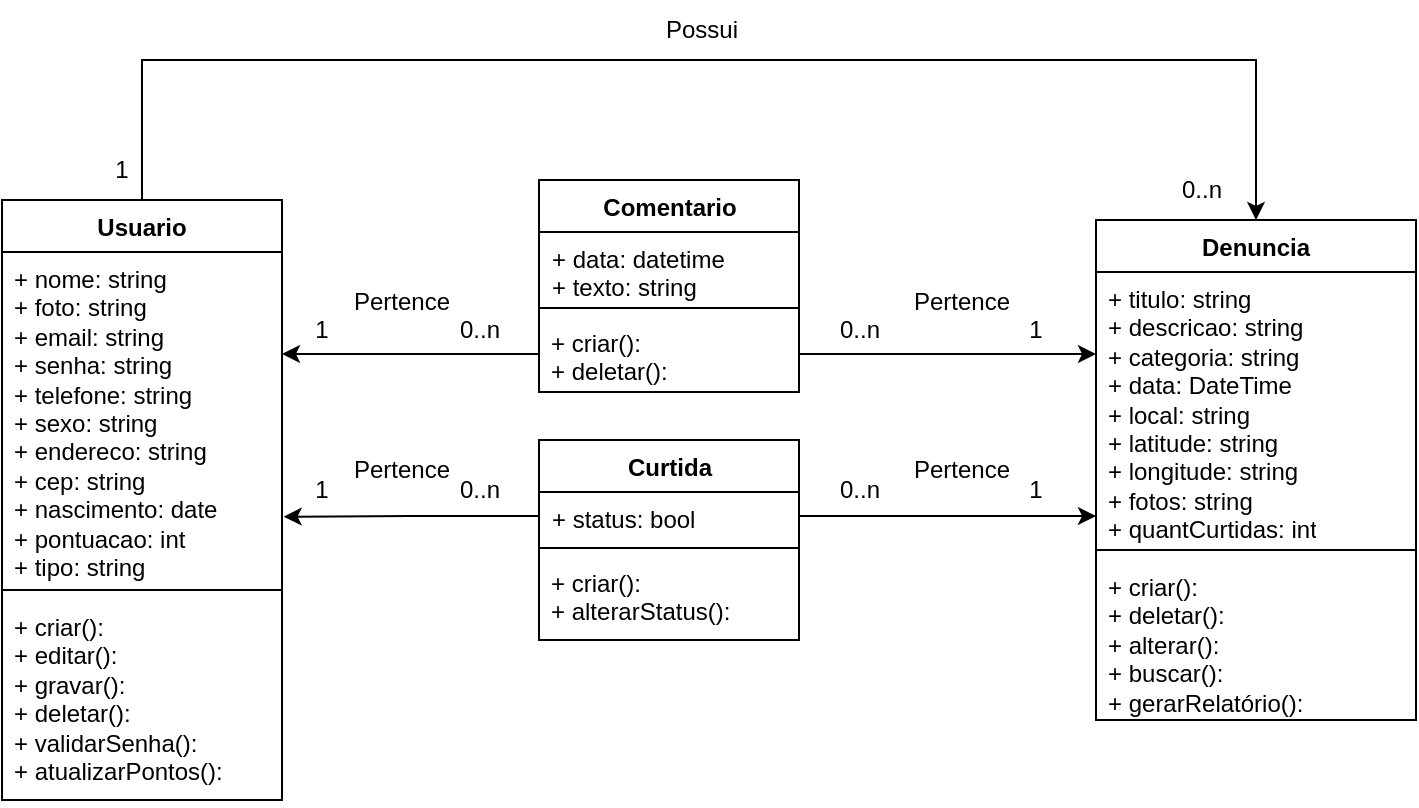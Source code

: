 <mxfile version="24.4.0" type="device">
  <diagram name="Página-1" id="5RVed3y4hSYuZmyaZZXw">
    <mxGraphModel dx="1434" dy="836" grid="1" gridSize="10" guides="1" tooltips="1" connect="1" arrows="1" fold="1" page="1" pageScale="1" pageWidth="827" pageHeight="1169" math="0" shadow="0">
      <root>
        <mxCell id="0" />
        <mxCell id="1" parent="0" />
        <mxCell id="QjswOWy8ObnYDPO3Suas-1" value="Usuario" style="swimlane;fontStyle=1;align=center;verticalAlign=top;childLayout=stackLayout;horizontal=1;startSize=26;horizontalStack=0;resizeParent=1;resizeParentMax=0;resizeLast=0;collapsible=1;marginBottom=0;whiteSpace=wrap;html=1;" parent="1" vertex="1">
          <mxGeometry x="50" y="110" width="140" height="300" as="geometry">
            <mxRectangle x="40" y="120" width="80" height="30" as="alternateBounds" />
          </mxGeometry>
        </mxCell>
        <mxCell id="QjswOWy8ObnYDPO3Suas-2" value="&lt;span style=&quot;text-wrap: nowrap;&quot;&gt;+ nome: string&lt;/span&gt;&lt;br style=&quot;padding: 0px; margin: 0px; text-wrap: nowrap;&quot;&gt;&lt;span style=&quot;text-wrap: nowrap;&quot;&gt;+ foto: string&lt;/span&gt;&lt;br style=&quot;padding: 0px; margin: 0px; text-wrap: nowrap;&quot;&gt;&lt;span style=&quot;text-wrap: nowrap;&quot;&gt;+ email: string&lt;/span&gt;&lt;br style=&quot;padding: 0px; margin: 0px; text-wrap: nowrap;&quot;&gt;&lt;span style=&quot;text-wrap: nowrap;&quot;&gt;+ senha: string&lt;/span&gt;&lt;br style=&quot;padding: 0px; margin: 0px; text-wrap: nowrap;&quot;&gt;&lt;span style=&quot;text-wrap: nowrap;&quot;&gt;+ telefone: string&lt;/span&gt;&lt;br style=&quot;padding: 0px; margin: 0px; text-wrap: nowrap;&quot;&gt;&lt;span style=&quot;text-wrap: nowrap;&quot;&gt;+ sexo: string&lt;/span&gt;&lt;br style=&quot;padding: 0px; margin: 0px; text-wrap: nowrap;&quot;&gt;&lt;span style=&quot;text-wrap: nowrap;&quot;&gt;+ endereco: string&lt;/span&gt;&lt;br style=&quot;padding: 0px; margin: 0px; text-wrap: nowrap;&quot;&gt;&lt;span style=&quot;text-wrap: nowrap;&quot;&gt;+ cep: string&lt;/span&gt;&lt;br style=&quot;padding: 0px; margin: 0px; text-wrap: nowrap;&quot;&gt;&lt;span style=&quot;text-wrap: nowrap;&quot;&gt;+ nascimento: date&lt;/span&gt;&lt;br style=&quot;padding: 0px; margin: 0px; text-wrap: nowrap;&quot;&gt;&lt;span style=&quot;text-wrap: nowrap;&quot;&gt;+ pontuacao: int&lt;/span&gt;&lt;br style=&quot;padding: 0px; margin: 0px; text-wrap: nowrap;&quot;&gt;&lt;span style=&quot;text-wrap: nowrap;&quot;&gt;+ tipo: string&amp;nbsp;&lt;/span&gt;" style="text;strokeColor=none;fillColor=none;align=left;verticalAlign=top;spacingLeft=4;spacingRight=4;overflow=hidden;rotatable=0;points=[[0,0.5],[1,0.5]];portConstraint=eastwest;whiteSpace=wrap;html=1;" parent="QjswOWy8ObnYDPO3Suas-1" vertex="1">
          <mxGeometry y="26" width="140" height="164" as="geometry" />
        </mxCell>
        <mxCell id="QjswOWy8ObnYDPO3Suas-3" value="" style="line;strokeWidth=1;fillColor=none;align=left;verticalAlign=middle;spacingTop=-1;spacingLeft=3;spacingRight=3;rotatable=0;labelPosition=right;points=[];portConstraint=eastwest;strokeColor=inherit;" parent="QjswOWy8ObnYDPO3Suas-1" vertex="1">
          <mxGeometry y="190" width="140" height="10" as="geometry" />
        </mxCell>
        <mxCell id="QjswOWy8ObnYDPO3Suas-4" value="&lt;span style=&quot;text-wrap: nowrap;&quot;&gt;+ criar():&lt;/span&gt;&lt;br style=&quot;padding: 0px; margin: 0px; text-wrap: nowrap;&quot;&gt;&lt;span style=&quot;text-wrap: nowrap;&quot;&gt;+ editar():&amp;nbsp;&lt;/span&gt;&lt;br style=&quot;padding: 0px; margin: 0px; text-wrap: nowrap;&quot;&gt;&lt;span style=&quot;text-wrap: nowrap;&quot;&gt;+ gravar():&lt;/span&gt;&lt;br style=&quot;padding: 0px; margin: 0px; text-wrap: nowrap;&quot;&gt;&lt;span style=&quot;text-wrap: nowrap;&quot;&gt;+ deletar():&amp;nbsp;&lt;/span&gt;&lt;br style=&quot;padding: 0px; margin: 0px; text-wrap: nowrap;&quot;&gt;&lt;span style=&quot;text-wrap: nowrap;&quot;&gt;+ validarSenha():&lt;/span&gt;&lt;br style=&quot;padding: 0px; margin: 0px; text-wrap: nowrap;&quot;&gt;&lt;span style=&quot;text-wrap: nowrap;&quot;&gt;+ atualizarPontos():&lt;/span&gt;" style="text;strokeColor=none;fillColor=none;align=left;verticalAlign=top;spacingLeft=4;spacingRight=4;overflow=hidden;rotatable=0;points=[[0,0.5],[1,0.5]];portConstraint=eastwest;whiteSpace=wrap;html=1;" parent="QjswOWy8ObnYDPO3Suas-1" vertex="1">
          <mxGeometry y="200" width="140" height="100" as="geometry" />
        </mxCell>
        <mxCell id="QjswOWy8ObnYDPO3Suas-5" value="Denuncia" style="swimlane;fontStyle=1;align=center;verticalAlign=top;childLayout=stackLayout;horizontal=1;startSize=26;horizontalStack=0;resizeParent=1;resizeParentMax=0;resizeLast=0;collapsible=1;marginBottom=0;whiteSpace=wrap;html=1;" parent="1" vertex="1">
          <mxGeometry x="597" y="120" width="160" height="250" as="geometry" />
        </mxCell>
        <mxCell id="QjswOWy8ObnYDPO3Suas-6" value="&lt;div&gt;&lt;span style=&quot;text-wrap: nowrap;&quot;&gt;+ titulo: string&lt;/span&gt;&lt;br style=&quot;padding: 0px; margin: 0px; text-wrap: nowrap;&quot;&gt;&lt;span style=&quot;text-wrap: nowrap;&quot;&gt;+ descricao: string&lt;/span&gt;&lt;br style=&quot;padding: 0px; margin: 0px; text-wrap: nowrap;&quot;&gt;&lt;span style=&quot;text-wrap: nowrap;&quot;&gt;+ categoria: string&lt;/span&gt;&lt;br style=&quot;padding: 0px; margin: 0px; text-wrap: nowrap;&quot;&gt;&lt;span style=&quot;text-wrap: nowrap;&quot;&gt;+ data: DateTime&lt;/span&gt;&lt;br style=&quot;padding: 0px; margin: 0px; text-wrap: nowrap;&quot;&gt;&lt;span style=&quot;text-wrap: nowrap;&quot;&gt;+ local: string&lt;/span&gt;&lt;br style=&quot;padding: 0px; margin: 0px; text-wrap: nowrap;&quot;&gt;&lt;span style=&quot;text-wrap: nowrap;&quot;&gt;+ latitude: string&lt;/span&gt;&lt;br style=&quot;padding: 0px; margin: 0px; text-wrap: nowrap;&quot;&gt;&lt;span style=&quot;text-wrap: nowrap;&quot;&gt;+ longitude: string&lt;/span&gt;&lt;br style=&quot;padding: 0px; margin: 0px; text-wrap: nowrap;&quot;&gt;&lt;span style=&quot;text-wrap: nowrap;&quot;&gt;+ fotos: string&lt;/span&gt;&lt;br style=&quot;padding: 0px; margin: 0px; text-wrap: nowrap;&quot;&gt;&lt;span style=&quot;text-wrap: nowrap;&quot;&gt;+ quantCurtidas: int&lt;/span&gt;&lt;br&gt;&lt;/div&gt;" style="text;strokeColor=none;fillColor=none;align=left;verticalAlign=top;spacingLeft=4;spacingRight=4;overflow=hidden;rotatable=0;points=[[0,0.5],[1,0.5]];portConstraint=eastwest;whiteSpace=wrap;html=1;" parent="QjswOWy8ObnYDPO3Suas-5" vertex="1">
          <mxGeometry y="26" width="160" height="134" as="geometry" />
        </mxCell>
        <mxCell id="QjswOWy8ObnYDPO3Suas-7" value="" style="line;strokeWidth=1;fillColor=none;align=left;verticalAlign=middle;spacingTop=-1;spacingLeft=3;spacingRight=3;rotatable=0;labelPosition=right;points=[];portConstraint=eastwest;strokeColor=inherit;" parent="QjswOWy8ObnYDPO3Suas-5" vertex="1">
          <mxGeometry y="160" width="160" height="10" as="geometry" />
        </mxCell>
        <mxCell id="QjswOWy8ObnYDPO3Suas-8" value="+ criar():&amp;nbsp;&lt;br style=&quot;padding: 0px; margin: 0px;&quot;&gt;&lt;span style=&quot;&quot;&gt;+ deletar():&amp;nbsp;&lt;/span&gt;&lt;br style=&quot;padding: 0px; margin: 0px;&quot;&gt;+ alterar():&lt;br&gt;+ buscar():&lt;span style=&quot;&quot;&gt;&amp;nbsp;&lt;/span&gt;&lt;br style=&quot;padding: 0px; margin: 0px;&quot;&gt;&lt;span style=&quot;&quot;&gt;+ gerarRelatório():&lt;/span&gt;&lt;span style=&quot;&quot;&gt;&amp;nbsp;&lt;/span&gt;" style="text;strokeColor=none;fillColor=none;align=left;verticalAlign=top;spacingLeft=4;spacingRight=4;overflow=hidden;rotatable=0;points=[[0,0.5],[1,0.5]];portConstraint=eastwest;whiteSpace=wrap;html=1;" parent="QjswOWy8ObnYDPO3Suas-5" vertex="1">
          <mxGeometry y="170" width="160" height="80" as="geometry" />
        </mxCell>
        <mxCell id="QjswOWy8ObnYDPO3Suas-10" value="Comentario" style="swimlane;fontStyle=1;align=center;verticalAlign=top;childLayout=stackLayout;horizontal=1;startSize=26;horizontalStack=0;resizeParent=1;resizeParentMax=0;resizeLast=0;collapsible=1;marginBottom=0;whiteSpace=wrap;html=1;" parent="1" vertex="1">
          <mxGeometry x="318.5" y="100" width="130" height="106" as="geometry" />
        </mxCell>
        <mxCell id="QjswOWy8ObnYDPO3Suas-11" value="+ data: datetime&lt;br&gt;+ texto: string" style="text;strokeColor=none;fillColor=none;align=left;verticalAlign=top;spacingLeft=4;spacingRight=4;overflow=hidden;rotatable=0;points=[[0,0.5],[1,0.5]];portConstraint=eastwest;whiteSpace=wrap;html=1;" parent="QjswOWy8ObnYDPO3Suas-10" vertex="1">
          <mxGeometry y="26" width="130" height="34" as="geometry" />
        </mxCell>
        <mxCell id="QjswOWy8ObnYDPO3Suas-12" value="" style="line;strokeWidth=1;fillColor=none;align=left;verticalAlign=middle;spacingTop=-1;spacingLeft=3;spacingRight=3;rotatable=0;labelPosition=right;points=[];portConstraint=eastwest;strokeColor=inherit;" parent="QjswOWy8ObnYDPO3Suas-10" vertex="1">
          <mxGeometry y="60" width="130" height="8" as="geometry" />
        </mxCell>
        <mxCell id="E188drXFkJm3DrPOopE5-21" value="+ criar():&#xa;+ deletar(): " style="text;align=left;verticalAlign=top;spacingLeft=4;spacingRight=4;overflow=hidden;rotatable=0;points=[[0,0.5],[1,0.5]];portConstraint=eastwest;" parent="QjswOWy8ObnYDPO3Suas-10" vertex="1">
          <mxGeometry y="68" width="130" height="38" as="geometry" />
        </mxCell>
        <mxCell id="QjswOWy8ObnYDPO3Suas-18" value="1" style="text;html=1;align=center;verticalAlign=middle;whiteSpace=wrap;rounded=0;" parent="1" vertex="1">
          <mxGeometry x="537" y="160" width="60" height="30" as="geometry" />
        </mxCell>
        <mxCell id="QjswOWy8ObnYDPO3Suas-21" value="0..n" style="text;html=1;align=center;verticalAlign=middle;whiteSpace=wrap;rounded=0;" parent="1" vertex="1">
          <mxGeometry x="448.5" y="160" width="60" height="30" as="geometry" />
        </mxCell>
        <mxCell id="QjswOWy8ObnYDPO3Suas-22" value="Curtida" style="swimlane;fontStyle=1;align=center;verticalAlign=top;childLayout=stackLayout;horizontal=1;startSize=26;horizontalStack=0;resizeParent=1;resizeParentMax=0;resizeLast=0;collapsible=1;marginBottom=0;whiteSpace=wrap;html=1;" parent="1" vertex="1">
          <mxGeometry x="318.5" y="230" width="130" height="100" as="geometry">
            <mxRectangle x="318.5" y="230" width="80" height="30" as="alternateBounds" />
          </mxGeometry>
        </mxCell>
        <mxCell id="QjswOWy8ObnYDPO3Suas-23" value="+ status: bool" style="text;strokeColor=none;fillColor=none;align=left;verticalAlign=top;spacingLeft=4;spacingRight=4;overflow=hidden;rotatable=0;points=[[0,0.5],[1,0.5]];portConstraint=eastwest;whiteSpace=wrap;html=1;" parent="QjswOWy8ObnYDPO3Suas-22" vertex="1">
          <mxGeometry y="26" width="130" height="24" as="geometry" />
        </mxCell>
        <mxCell id="QjswOWy8ObnYDPO3Suas-24" value="" style="line;strokeWidth=1;fillColor=none;align=left;verticalAlign=middle;spacingTop=-1;spacingLeft=3;spacingRight=3;rotatable=0;labelPosition=right;points=[];portConstraint=eastwest;strokeColor=inherit;" parent="QjswOWy8ObnYDPO3Suas-22" vertex="1">
          <mxGeometry y="50" width="130" height="8" as="geometry" />
        </mxCell>
        <mxCell id="E188drXFkJm3DrPOopE5-22" value="+ criar():&#xa;+ alterarStatus(): " style="text;align=left;verticalAlign=top;spacingLeft=4;spacingRight=4;overflow=hidden;rotatable=0;points=[[0,0.5],[1,0.5]];portConstraint=eastwest;" parent="QjswOWy8ObnYDPO3Suas-22" vertex="1">
          <mxGeometry y="58" width="130" height="42" as="geometry" />
        </mxCell>
        <mxCell id="QjswOWy8ObnYDPO3Suas-26" value="1" style="text;html=1;align=center;verticalAlign=middle;whiteSpace=wrap;rounded=0;" parent="1" vertex="1">
          <mxGeometry x="537" y="240" width="60" height="30" as="geometry" />
        </mxCell>
        <mxCell id="QjswOWy8ObnYDPO3Suas-29" value="0..n" style="text;html=1;align=center;verticalAlign=middle;whiteSpace=wrap;rounded=0;" parent="1" vertex="1">
          <mxGeometry x="258.5" y="160" width="60" height="30" as="geometry" />
        </mxCell>
        <mxCell id="QjswOWy8ObnYDPO3Suas-30" value="1" style="text;html=1;align=center;verticalAlign=middle;whiteSpace=wrap;rounded=0;" parent="1" vertex="1">
          <mxGeometry x="180" y="160" width="60" height="30" as="geometry" />
        </mxCell>
        <mxCell id="QjswOWy8ObnYDPO3Suas-31" value="0..n" style="text;html=1;align=center;verticalAlign=middle;whiteSpace=wrap;rounded=0;" parent="1" vertex="1">
          <mxGeometry x="448.5" y="240" width="60" height="30" as="geometry" />
        </mxCell>
        <mxCell id="QjswOWy8ObnYDPO3Suas-33" value="0..n" style="text;html=1;align=center;verticalAlign=middle;whiteSpace=wrap;rounded=0;" parent="1" vertex="1">
          <mxGeometry x="258.5" y="240" width="60" height="30" as="geometry" />
        </mxCell>
        <mxCell id="QjswOWy8ObnYDPO3Suas-34" value="1" style="text;html=1;align=center;verticalAlign=middle;whiteSpace=wrap;rounded=0;" parent="1" vertex="1">
          <mxGeometry x="180" y="240" width="60" height="30" as="geometry" />
        </mxCell>
        <mxCell id="QjswOWy8ObnYDPO3Suas-36" value="0..n" style="text;html=1;align=center;verticalAlign=middle;whiteSpace=wrap;rounded=0;" parent="1" vertex="1">
          <mxGeometry x="620" y="90" width="60" height="30" as="geometry" />
        </mxCell>
        <mxCell id="QjswOWy8ObnYDPO3Suas-37" value="1" style="text;html=1;align=center;verticalAlign=middle;whiteSpace=wrap;rounded=0;" parent="1" vertex="1">
          <mxGeometry x="80" y="80" width="60" height="30" as="geometry" />
        </mxCell>
        <mxCell id="E188drXFkJm3DrPOopE5-10" value="" style="endArrow=classic;endFill=1;endSize=6;html=1;rounded=0;entryX=0.5;entryY=0;entryDx=0;entryDy=0;exitX=0.5;exitY=0;exitDx=0;exitDy=0;" parent="1" source="QjswOWy8ObnYDPO3Suas-1" target="QjswOWy8ObnYDPO3Suas-5" edge="1">
          <mxGeometry width="160" relative="1" as="geometry">
            <mxPoint x="310" y="40" as="sourcePoint" />
            <mxPoint x="458" y="40" as="targetPoint" />
            <Array as="points">
              <mxPoint x="120" y="40" />
              <mxPoint x="677" y="40" />
            </Array>
          </mxGeometry>
        </mxCell>
        <mxCell id="3VsYq8_pBdDuFG828Vba-1" value="Possui" style="text;html=1;align=center;verticalAlign=middle;whiteSpace=wrap;rounded=0;" parent="1" vertex="1">
          <mxGeometry x="370" y="10" width="60" height="30" as="geometry" />
        </mxCell>
        <mxCell id="y6ZzuJxVWMohZUi0ynrD-1" value="Pertence" style="text;html=1;align=center;verticalAlign=middle;whiteSpace=wrap;rounded=0;" parent="1" vertex="1">
          <mxGeometry x="220" y="146" width="60" height="30" as="geometry" />
        </mxCell>
        <mxCell id="y6ZzuJxVWMohZUi0ynrD-2" value="Pertence" style="text;html=1;align=center;verticalAlign=middle;whiteSpace=wrap;rounded=0;" parent="1" vertex="1">
          <mxGeometry x="220" y="230" width="60" height="30" as="geometry" />
        </mxCell>
        <mxCell id="y6ZzuJxVWMohZUi0ynrD-3" value="Pertence" style="text;html=1;align=center;verticalAlign=middle;whiteSpace=wrap;rounded=0;" parent="1" vertex="1">
          <mxGeometry x="500" y="146" width="60" height="30" as="geometry" />
        </mxCell>
        <mxCell id="y6ZzuJxVWMohZUi0ynrD-4" value="Pertence" style="text;html=1;align=center;verticalAlign=middle;whiteSpace=wrap;rounded=0;" parent="1" vertex="1">
          <mxGeometry x="500" y="230" width="60" height="30" as="geometry" />
        </mxCell>
        <mxCell id="y6ZzuJxVWMohZUi0ynrD-5" style="edgeStyle=orthogonalEdgeStyle;rounded=0;orthogonalLoop=1;jettySize=auto;html=1;exitX=1;exitY=0.5;exitDx=0;exitDy=0;" parent="1" source="QjswOWy8ObnYDPO3Suas-23" target="QjswOWy8ObnYDPO3Suas-5" edge="1">
          <mxGeometry relative="1" as="geometry">
            <Array as="points">
              <mxPoint x="560" y="268" />
              <mxPoint x="560" y="268" />
            </Array>
          </mxGeometry>
        </mxCell>
        <mxCell id="y6ZzuJxVWMohZUi0ynrD-6" style="edgeStyle=orthogonalEdgeStyle;rounded=0;orthogonalLoop=1;jettySize=auto;html=1;entryX=1.006;entryY=0.807;entryDx=0;entryDy=0;entryPerimeter=0;" parent="1" source="QjswOWy8ObnYDPO3Suas-23" target="QjswOWy8ObnYDPO3Suas-2" edge="1">
          <mxGeometry relative="1" as="geometry" />
        </mxCell>
        <mxCell id="y6ZzuJxVWMohZUi0ynrD-7" style="edgeStyle=orthogonalEdgeStyle;rounded=0;orthogonalLoop=1;jettySize=auto;html=1;" parent="1" source="E188drXFkJm3DrPOopE5-21" edge="1">
          <mxGeometry relative="1" as="geometry">
            <mxPoint x="190" y="187" as="targetPoint" />
          </mxGeometry>
        </mxCell>
        <mxCell id="y6ZzuJxVWMohZUi0ynrD-8" style="edgeStyle=orthogonalEdgeStyle;rounded=0;orthogonalLoop=1;jettySize=auto;html=1;endArrow=classic;endFill=1;" parent="1" source="E188drXFkJm3DrPOopE5-21" target="QjswOWy8ObnYDPO3Suas-5" edge="1">
          <mxGeometry relative="1" as="geometry">
            <Array as="points">
              <mxPoint x="570" y="187" />
              <mxPoint x="570" y="187" />
            </Array>
          </mxGeometry>
        </mxCell>
      </root>
    </mxGraphModel>
  </diagram>
</mxfile>
